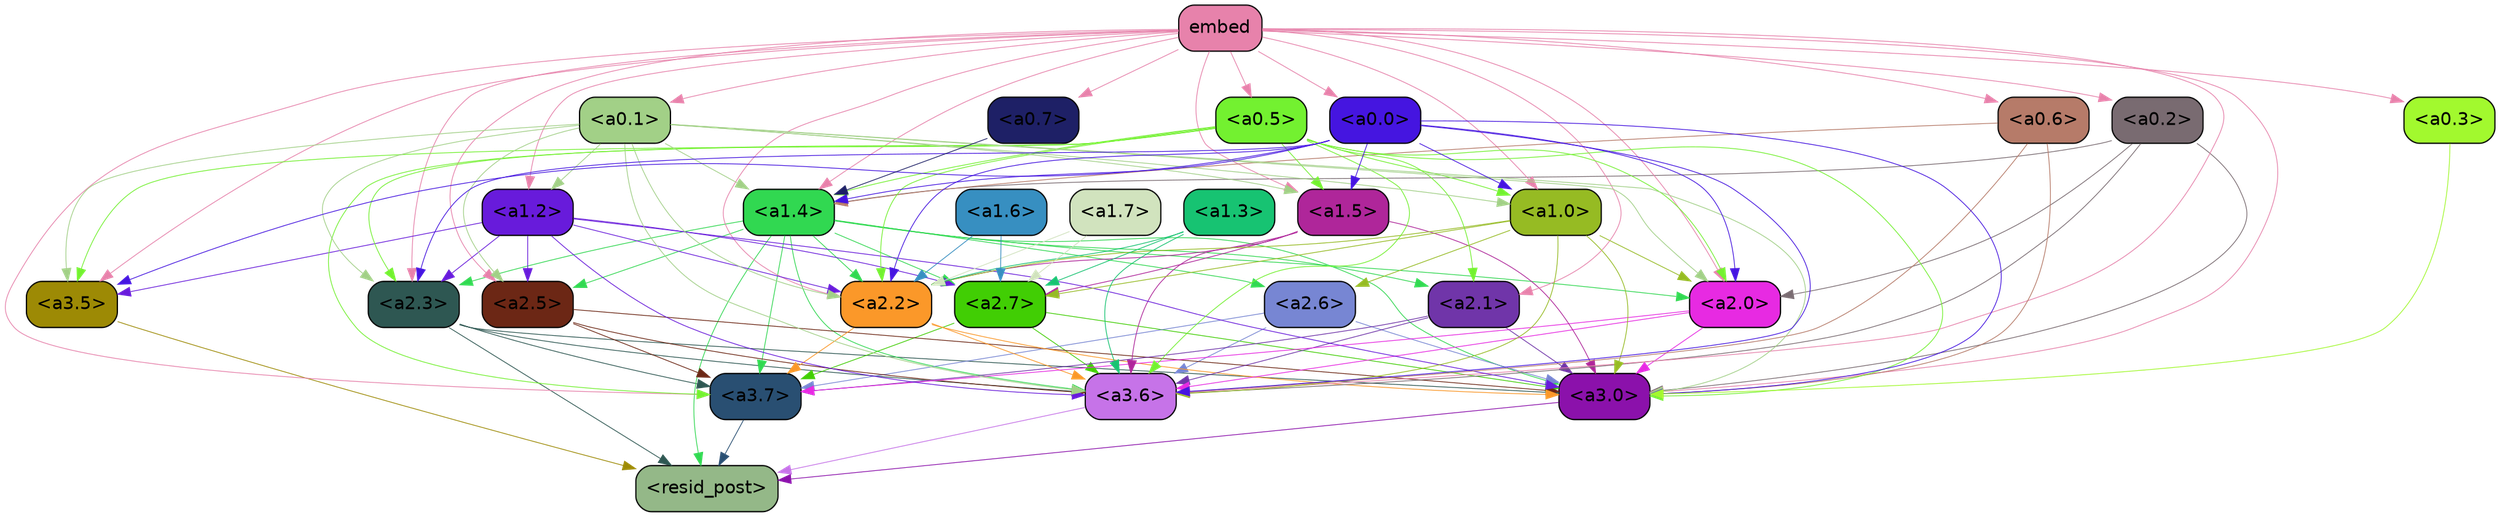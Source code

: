 strict digraph "" {
	graph [bgcolor=transparent,
		layout=dot,
		overlap=false,
		splines=true
	];
	"<a3.7>"	[color=black,
		fillcolor="#294f72",
		fontname=Helvetica,
		shape=box,
		style="filled, rounded"];
	"<resid_post>"	[color=black,
		fillcolor="#94b888",
		fontname=Helvetica,
		shape=box,
		style="filled, rounded"];
	"<a3.7>" -> "<resid_post>"	[color="#294f72",
		penwidth=0.6];
	"<a3.6>"	[color=black,
		fillcolor="#c673e8",
		fontname=Helvetica,
		shape=box,
		style="filled, rounded"];
	"<a3.6>" -> "<resid_post>"	[color="#c673e8",
		penwidth=0.6];
	"<a3.5>"	[color=black,
		fillcolor="#9d8a05",
		fontname=Helvetica,
		shape=box,
		style="filled, rounded"];
	"<a3.5>" -> "<resid_post>"	[color="#9d8a05",
		penwidth=0.6];
	"<a3.0>"	[color=black,
		fillcolor="#8b11ab",
		fontname=Helvetica,
		shape=box,
		style="filled, rounded"];
	"<a3.0>" -> "<resid_post>"	[color="#8b11ab",
		penwidth=0.6];
	"<a2.3>"	[color=black,
		fillcolor="#2e5752",
		fontname=Helvetica,
		shape=box,
		style="filled, rounded"];
	"<a2.3>" -> "<a3.7>"	[color="#2e5752",
		penwidth=0.6];
	"<a2.3>" -> "<resid_post>"	[color="#2e5752",
		penwidth=0.6];
	"<a2.3>" -> "<a3.6>"	[color="#2e5752",
		penwidth=0.6];
	"<a2.3>" -> "<a3.0>"	[color="#2e5752",
		penwidth=0.6];
	"<a1.4>"	[color=black,
		fillcolor="#31d851",
		fontname=Helvetica,
		shape=box,
		style="filled, rounded"];
	"<a1.4>" -> "<a3.7>"	[color="#31d851",
		penwidth=0.6];
	"<a1.4>" -> "<resid_post>"	[color="#31d851",
		penwidth=0.6];
	"<a1.4>" -> "<a3.6>"	[color="#31d851",
		penwidth=0.6];
	"<a1.4>" -> "<a3.0>"	[color="#31d851",
		penwidth=0.6];
	"<a1.4>" -> "<a2.3>"	[color="#31d851",
		penwidth=0.6];
	"<a2.7>"	[color=black,
		fillcolor="#41ce04",
		fontname=Helvetica,
		shape=box,
		style="filled, rounded"];
	"<a1.4>" -> "<a2.7>"	[color="#31d851",
		penwidth=0.6];
	"<a2.6>"	[color=black,
		fillcolor="#7786d3",
		fontname=Helvetica,
		shape=box,
		style="filled, rounded"];
	"<a1.4>" -> "<a2.6>"	[color="#31d851",
		penwidth=0.6];
	"<a2.5>"	[color=black,
		fillcolor="#6c2715",
		fontname=Helvetica,
		shape=box,
		style="filled, rounded"];
	"<a1.4>" -> "<a2.5>"	[color="#31d851",
		penwidth=0.6];
	"<a2.2>"	[color=black,
		fillcolor="#fb9829",
		fontname=Helvetica,
		shape=box,
		style="filled, rounded"];
	"<a1.4>" -> "<a2.2>"	[color="#31d851",
		penwidth=0.6];
	"<a2.1>"	[color=black,
		fillcolor="#7035a9",
		fontname=Helvetica,
		shape=box,
		style="filled, rounded"];
	"<a1.4>" -> "<a2.1>"	[color="#31d851",
		penwidth=0.6];
	"<a2.0>"	[color=black,
		fillcolor="#e72ae2",
		fontname=Helvetica,
		shape=box,
		style="filled, rounded"];
	"<a1.4>" -> "<a2.0>"	[color="#31d851",
		penwidth=0.6];
	"<a2.7>" -> "<a3.7>"	[color="#41ce04",
		penwidth=0.6];
	"<a2.7>" -> "<a3.6>"	[color="#41ce04",
		penwidth=0.6];
	"<a2.7>" -> "<a3.0>"	[color="#41ce04",
		penwidth=0.6];
	"<a2.6>" -> "<a3.7>"	[color="#7786d3",
		penwidth=0.6];
	"<a2.6>" -> "<a3.6>"	[color="#7786d3",
		penwidth=0.6];
	"<a2.6>" -> "<a3.0>"	[color="#7786d3",
		penwidth=0.6];
	"<a2.5>" -> "<a3.7>"	[color="#6c2715",
		penwidth=0.6];
	"<a2.5>" -> "<a3.6>"	[color="#6c2715",
		penwidth=0.6];
	"<a2.5>" -> "<a3.0>"	[color="#6c2715",
		penwidth=0.6];
	"<a2.2>" -> "<a3.7>"	[color="#fb9829",
		penwidth=0.6];
	"<a2.2>" -> "<a3.6>"	[color="#fb9829",
		penwidth=0.6];
	"<a2.2>" -> "<a3.0>"	[color="#fb9829",
		penwidth=0.6];
	"<a2.1>" -> "<a3.7>"	[color="#7035a9",
		penwidth=0.6];
	"<a2.1>" -> "<a3.6>"	[color="#7035a9",
		penwidth=0.6];
	"<a2.1>" -> "<a3.0>"	[color="#7035a9",
		penwidth=0.6];
	"<a2.0>" -> "<a3.7>"	[color="#e72ae2",
		penwidth=0.6];
	"<a2.0>" -> "<a3.6>"	[color="#e72ae2",
		penwidth=0.6];
	"<a2.0>" -> "<a3.0>"	[color="#e72ae2",
		penwidth=0.6];
	"<a1.5>"	[color=black,
		fillcolor="#af269a",
		fontname=Helvetica,
		shape=box,
		style="filled, rounded"];
	"<a1.5>" -> "<a3.6>"	[color="#af269a",
		penwidth=0.6];
	"<a1.5>" -> "<a3.0>"	[color="#af269a",
		penwidth=0.6];
	"<a1.5>" -> "<a2.7>"	[color="#af269a",
		penwidth=0.6];
	"<a1.5>" -> "<a2.2>"	[color="#af269a",
		penwidth=0.6];
	"<a0.2>"	[color=black,
		fillcolor="#796b71",
		fontname=Helvetica,
		shape=box,
		style="filled, rounded"];
	"<a0.2>" -> "<a3.6>"	[color="#796b71",
		penwidth=0.6];
	"<a0.2>" -> "<a3.0>"	[color="#796b71",
		penwidth=0.6];
	"<a0.2>" -> "<a1.4>"	[color="#796b71",
		penwidth=0.6];
	"<a0.2>" -> "<a2.0>"	[color="#796b71",
		penwidth=0.6];
	embed	[color=black,
		fillcolor="#e782ab",
		fontname=Helvetica,
		shape=box,
		style="filled, rounded"];
	embed -> "<a3.7>"	[color="#e782ab",
		penwidth=0.6];
	embed -> "<a3.6>"	[color="#e782ab",
		penwidth=0.6];
	embed -> "<a3.5>"	[color="#e782ab",
		penwidth=0.6];
	embed -> "<a3.0>"	[color="#e782ab",
		penwidth=0.6];
	embed -> "<a2.3>"	[color="#e782ab",
		penwidth=0.6];
	embed -> "<a1.4>"	[color="#e782ab",
		penwidth=0.6];
	embed -> "<a2.5>"	[color="#e782ab",
		penwidth=0.6];
	embed -> "<a2.2>"	[color="#e782ab",
		penwidth=0.6];
	embed -> "<a2.1>"	[color="#e782ab",
		penwidth=0.6];
	embed -> "<a2.0>"	[color="#e782ab",
		penwidth=0.6];
	embed -> "<a1.5>"	[color="#e782ab",
		penwidth=0.6];
	embed -> "<a0.2>"	[color="#e782ab",
		penwidth=0.6];
	"<a1.2>"	[color=black,
		fillcolor="#681bdb",
		fontname=Helvetica,
		shape=box,
		style="filled, rounded"];
	embed -> "<a1.2>"	[color="#e782ab",
		penwidth=0.6];
	"<a1.0>"	[color=black,
		fillcolor="#96bb23",
		fontname=Helvetica,
		shape=box,
		style="filled, rounded"];
	embed -> "<a1.0>"	[color="#e782ab",
		penwidth=0.6];
	"<a0.6>"	[color=black,
		fillcolor="#b67b69",
		fontname=Helvetica,
		shape=box,
		style="filled, rounded"];
	embed -> "<a0.6>"	[color="#e782ab",
		penwidth=0.6];
	"<a0.5>"	[color=black,
		fillcolor="#73f130",
		fontname=Helvetica,
		shape=box,
		style="filled, rounded"];
	embed -> "<a0.5>"	[color="#e782ab",
		penwidth=0.6];
	"<a0.1>"	[color=black,
		fillcolor="#a2d087",
		fontname=Helvetica,
		shape=box,
		style="filled, rounded"];
	embed -> "<a0.1>"	[color="#e782ab",
		penwidth=0.6];
	"<a0.0>"	[color=black,
		fillcolor="#4515e0",
		fontname=Helvetica,
		shape=box,
		style="filled, rounded"];
	embed -> "<a0.0>"	[color="#e782ab",
		penwidth=0.6];
	"<a0.3>"	[color=black,
		fillcolor="#a2f92e",
		fontname=Helvetica,
		shape=box,
		style="filled, rounded"];
	embed -> "<a0.3>"	[color="#e782ab",
		penwidth=0.6];
	"<a0.7>"	[color=black,
		fillcolor="#1e2066",
		fontname=Helvetica,
		shape=box,
		style="filled, rounded"];
	embed -> "<a0.7>"	[color="#e782ab",
		penwidth=0.6];
	"<a1.2>" -> "<a3.6>"	[color="#681bdb",
		penwidth=0.6];
	"<a1.2>" -> "<a3.5>"	[color="#681bdb",
		penwidth=0.6];
	"<a1.2>" -> "<a3.0>"	[color="#681bdb",
		penwidth=0.6];
	"<a1.2>" -> "<a2.3>"	[color="#681bdb",
		penwidth=0.6];
	"<a1.2>" -> "<a2.7>"	[color="#681bdb",
		penwidth=0.6];
	"<a1.2>" -> "<a2.5>"	[color="#681bdb",
		penwidth=0.6];
	"<a1.2>" -> "<a2.2>"	[color="#681bdb",
		penwidth=0.6];
	"<a1.0>" -> "<a3.6>"	[color="#96bb23",
		penwidth=0.6];
	"<a1.0>" -> "<a3.0>"	[color="#96bb23",
		penwidth=0.6];
	"<a1.0>" -> "<a2.7>"	[color="#96bb23",
		penwidth=0.6];
	"<a1.0>" -> "<a2.6>"	[color="#96bb23",
		penwidth=0.6];
	"<a1.0>" -> "<a2.2>"	[color="#96bb23",
		penwidth=0.6];
	"<a1.0>" -> "<a2.0>"	[color="#96bb23",
		penwidth=0.6];
	"<a0.6>" -> "<a3.6>"	[color="#b67b69",
		penwidth=0.6];
	"<a0.6>" -> "<a3.0>"	[color="#b67b69",
		penwidth=0.6];
	"<a0.6>" -> "<a1.4>"	[color="#b67b69",
		penwidth=0.6];
	"<a0.5>" -> "<a3.7>"	[color="#73f130",
		penwidth=0.6];
	"<a0.5>" -> "<a3.6>"	[color="#73f130",
		penwidth=0.6];
	"<a0.5>" -> "<a3.5>"	[color="#73f130",
		penwidth=0.6];
	"<a0.5>" -> "<a3.0>"	[color="#73f130",
		penwidth=0.6];
	"<a0.5>" -> "<a2.3>"	[color="#73f130",
		penwidth=0.6];
	"<a0.5>" -> "<a1.4>"	[color="#73f130",
		penwidth=0.6];
	"<a0.5>" -> "<a2.2>"	[color="#73f130",
		penwidth=0.6];
	"<a0.5>" -> "<a2.1>"	[color="#73f130",
		penwidth=0.6];
	"<a0.5>" -> "<a2.0>"	[color="#73f130",
		penwidth=0.6];
	"<a0.5>" -> "<a1.5>"	[color="#73f130",
		penwidth=0.6];
	"<a0.5>" -> "<a1.0>"	[color="#73f130",
		penwidth=0.6];
	"<a0.1>" -> "<a3.6>"	[color="#a2d087",
		penwidth=0.6];
	"<a0.1>" -> "<a3.5>"	[color="#a2d087",
		penwidth=0.6];
	"<a0.1>" -> "<a3.0>"	[color="#a2d087",
		penwidth=0.6];
	"<a0.1>" -> "<a2.3>"	[color="#a2d087",
		penwidth=0.6];
	"<a0.1>" -> "<a1.4>"	[color="#a2d087",
		penwidth=0.6];
	"<a0.1>" -> "<a2.5>"	[color="#a2d087",
		penwidth=0.6];
	"<a0.1>" -> "<a2.2>"	[color="#a2d087",
		penwidth=0.6];
	"<a0.1>" -> "<a2.0>"	[color="#a2d087",
		penwidth=0.6];
	"<a0.1>" -> "<a1.5>"	[color="#a2d087",
		penwidth=0.6];
	"<a0.1>" -> "<a1.2>"	[color="#a2d087",
		penwidth=0.6];
	"<a0.1>" -> "<a1.0>"	[color="#a2d087",
		penwidth=0.6];
	"<a0.0>" -> "<a3.6>"	[color="#4515e0",
		penwidth=0.6];
	"<a0.0>" -> "<a3.5>"	[color="#4515e0",
		penwidth=0.6];
	"<a0.0>" -> "<a3.0>"	[color="#4515e0",
		penwidth=0.6];
	"<a0.0>" -> "<a2.3>"	[color="#4515e0",
		penwidth=0.6];
	"<a0.0>" -> "<a1.4>"	[color="#4515e0",
		penwidth=0.6];
	"<a0.0>" -> "<a2.2>"	[color="#4515e0",
		penwidth=0.6];
	"<a0.0>" -> "<a2.0>"	[color="#4515e0",
		penwidth=0.6];
	"<a0.0>" -> "<a1.5>"	[color="#4515e0",
		penwidth=0.6];
	"<a0.0>" -> "<a1.0>"	[color="#4515e0",
		penwidth=0.6];
	"<a0.3>" -> "<a3.0>"	[color="#a2f92e",
		penwidth=0.6];
	"<a1.3>"	[color=black,
		fillcolor="#17c372",
		fontname=Helvetica,
		shape=box,
		style="filled, rounded"];
	"<a1.3>" -> "<a3.6>"	[color="#17c372",
		penwidth=0.6];
	"<a1.3>" -> "<a2.7>"	[color="#17c372",
		penwidth=0.6];
	"<a1.3>" -> "<a2.2>"	[color="#17c372",
		penwidth=0.6];
	"<a1.7>"	[color=black,
		fillcolor="#d1e3be",
		fontname=Helvetica,
		shape=box,
		style="filled, rounded"];
	"<a1.7>" -> "<a2.7>"	[color="#d1e3be",
		penwidth=0.6];
	"<a1.7>" -> "<a2.2>"	[color="#d1e3be",
		penwidth=0.6];
	"<a1.6>"	[color=black,
		fillcolor="#378fc1",
		fontname=Helvetica,
		shape=box,
		style="filled, rounded"];
	"<a1.6>" -> "<a2.7>"	[color="#378fc1",
		penwidth=0.6];
	"<a1.6>" -> "<a2.2>"	[color="#378fc1",
		penwidth=0.6];
	"<a0.7>" -> "<a1.4>"	[color="#1e2066",
		penwidth=0.6];
}
